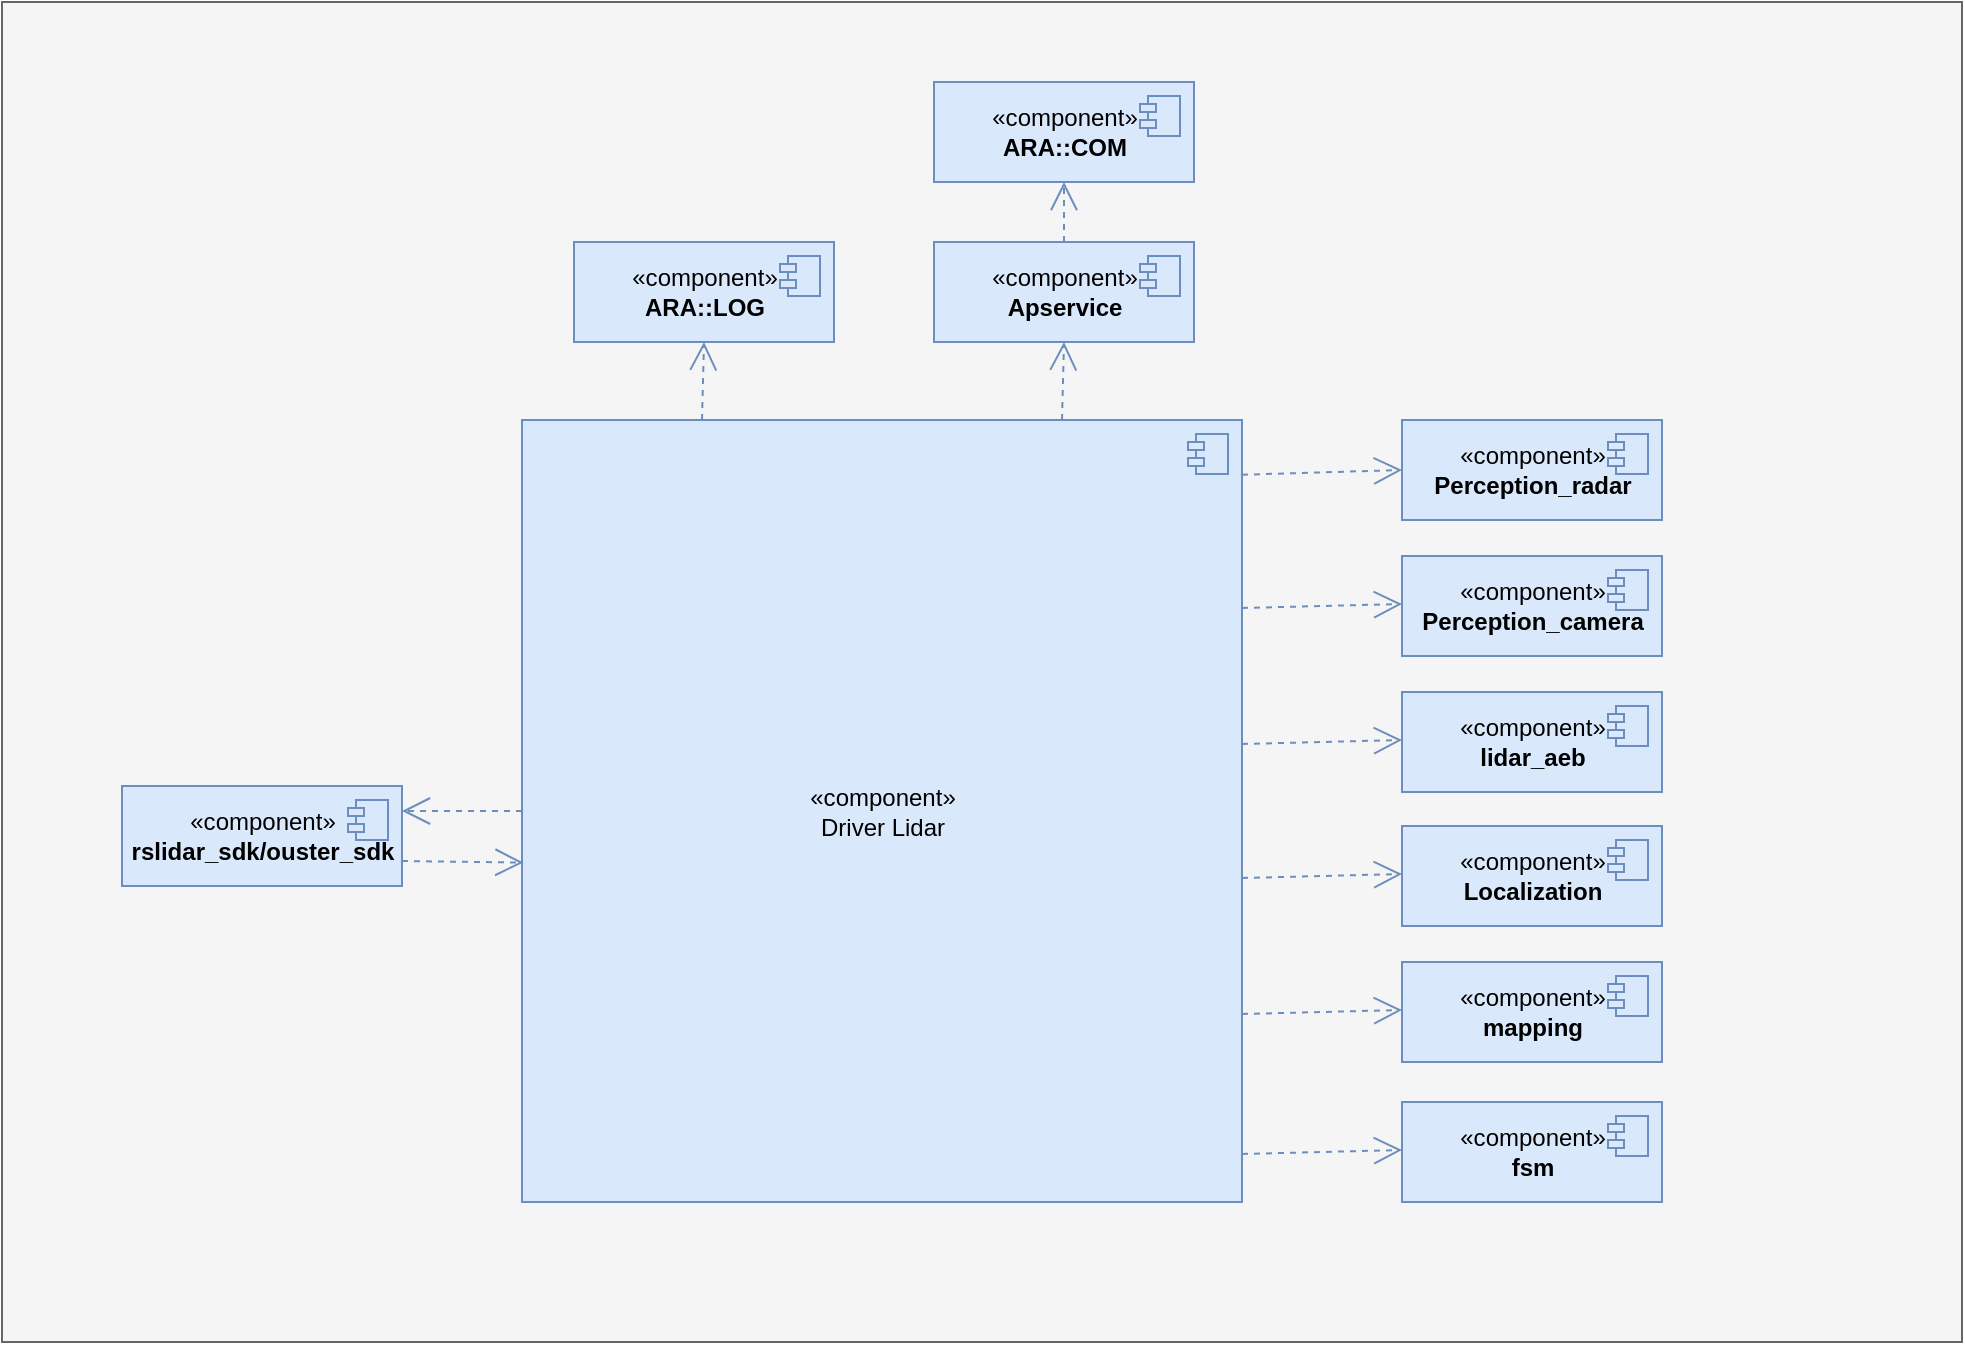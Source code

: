 <mxfile version="21.5.0" type="github">
  <diagram name="第 1 页" id="PbC_2C6NFUbbkN98WZid">
    <mxGraphModel dx="1050" dy="580" grid="1" gridSize="10" guides="1" tooltips="1" connect="1" arrows="1" fold="1" page="1" pageScale="1" pageWidth="1920" pageHeight="1200" math="0" shadow="0">
      <root>
        <mxCell id="0" />
        <mxCell id="1" parent="0" />
        <mxCell id="U0jA1PSBCxF5mqMECEca-1" value="" style="html=1;fillColor=#f5f5f5;fontColor=#333333;strokeColor=#666666;" vertex="1" parent="1">
          <mxGeometry x="220" y="50" width="980" height="670" as="geometry" />
        </mxCell>
        <mxCell id="U0jA1PSBCxF5mqMECEca-2" value="«c&lt;span&gt;omponent&lt;/span&gt;»&lt;br&gt;Driver Lidar" style="html=1;dropTarget=0;fontStyle=0;fillColor=#dae8fc;strokeColor=#6c8ebf;" vertex="1" parent="1">
          <mxGeometry x="480" y="259" width="360" height="391" as="geometry" />
        </mxCell>
        <mxCell id="U0jA1PSBCxF5mqMECEca-3" value="" style="shape=module;jettyWidth=8;jettyHeight=4;fillColor=#dae8fc;strokeColor=#6c8ebf;" vertex="1" parent="U0jA1PSBCxF5mqMECEca-2">
          <mxGeometry x="1" width="20" height="20" relative="1" as="geometry">
            <mxPoint x="-27" y="7" as="offset" />
          </mxGeometry>
        </mxCell>
        <mxCell id="U0jA1PSBCxF5mqMECEca-4" value="«c&lt;span&gt;omponent&lt;/span&gt;»&lt;br&gt;&lt;b&gt;ARA::LOG&lt;/b&gt;" style="html=1;dropTarget=0;fontStyle=0;fillColor=#dae8fc;strokeColor=#6c8ebf;align=center;" vertex="1" parent="1">
          <mxGeometry x="506" y="170" width="130" height="50" as="geometry" />
        </mxCell>
        <mxCell id="U0jA1PSBCxF5mqMECEca-5" value="" style="shape=module;jettyWidth=8;jettyHeight=4;fillColor=#dae8fc;strokeColor=#6c8ebf;" vertex="1" parent="U0jA1PSBCxF5mqMECEca-4">
          <mxGeometry x="1" width="20" height="20" relative="1" as="geometry">
            <mxPoint x="-27" y="7" as="offset" />
          </mxGeometry>
        </mxCell>
        <mxCell id="U0jA1PSBCxF5mqMECEca-6" value="«c&lt;span&gt;omponent&lt;/span&gt;»&lt;br&gt;&lt;b&gt;Apservice&lt;/b&gt;" style="html=1;dropTarget=0;fontStyle=0;fillColor=#dae8fc;strokeColor=#6c8ebf;align=center;" vertex="1" parent="1">
          <mxGeometry x="686" y="170" width="130" height="50" as="geometry" />
        </mxCell>
        <mxCell id="U0jA1PSBCxF5mqMECEca-7" value="" style="shape=module;jettyWidth=8;jettyHeight=4;fillColor=#dae8fc;strokeColor=#6c8ebf;" vertex="1" parent="U0jA1PSBCxF5mqMECEca-6">
          <mxGeometry x="1" width="20" height="20" relative="1" as="geometry">
            <mxPoint x="-27" y="7" as="offset" />
          </mxGeometry>
        </mxCell>
        <mxCell id="U0jA1PSBCxF5mqMECEca-8" value="" style="endArrow=open;endSize=12;dashed=1;html=1;rounded=0;entryX=0.5;entryY=1;entryDx=0;entryDy=0;exitX=0.75;exitY=0;exitDx=0;exitDy=0;fillColor=#dae8fc;strokeColor=#6c8ebf;" edge="1" parent="1" source="U0jA1PSBCxF5mqMECEca-2" target="U0jA1PSBCxF5mqMECEca-6">
          <mxGeometry width="160" relative="1" as="geometry">
            <mxPoint x="698" y="170" as="sourcePoint" />
            <mxPoint x="705" y="230" as="targetPoint" />
          </mxGeometry>
        </mxCell>
        <mxCell id="U0jA1PSBCxF5mqMECEca-9" value="" style="endArrow=open;endSize=12;dashed=1;html=1;rounded=0;entryX=0.5;entryY=1;entryDx=0;entryDy=0;exitX=0.25;exitY=0;exitDx=0;exitDy=0;fillColor=#dae8fc;strokeColor=#6c8ebf;" edge="1" parent="1" source="U0jA1PSBCxF5mqMECEca-2" target="U0jA1PSBCxF5mqMECEca-4">
          <mxGeometry width="160" relative="1" as="geometry">
            <mxPoint x="706.16" y="284.68" as="sourcePoint" />
            <mxPoint x="705" y="230" as="targetPoint" />
          </mxGeometry>
        </mxCell>
        <mxCell id="U0jA1PSBCxF5mqMECEca-10" value="«c&lt;span&gt;omponent&lt;/span&gt;»&lt;br&gt;&lt;b&gt;rslidar_sdk/ouster_sdk&lt;/b&gt;" style="html=1;dropTarget=0;fontStyle=0;fillColor=#dae8fc;strokeColor=#6c8ebf;align=center;" vertex="1" parent="1">
          <mxGeometry x="280" y="442" width="140" height="50" as="geometry" />
        </mxCell>
        <mxCell id="U0jA1PSBCxF5mqMECEca-11" value="" style="shape=module;jettyWidth=8;jettyHeight=4;fillColor=#dae8fc;strokeColor=#6c8ebf;" vertex="1" parent="U0jA1PSBCxF5mqMECEca-10">
          <mxGeometry x="1" width="20" height="20" relative="1" as="geometry">
            <mxPoint x="-27" y="7" as="offset" />
          </mxGeometry>
        </mxCell>
        <mxCell id="U0jA1PSBCxF5mqMECEca-12" value="" style="endArrow=open;endSize=12;dashed=1;html=1;rounded=0;entryX=1;entryY=0.25;entryDx=0;entryDy=0;exitX=0;exitY=0.5;exitDx=0;exitDy=0;fillColor=#dae8fc;strokeColor=#6c8ebf;" edge="1" parent="1" target="U0jA1PSBCxF5mqMECEca-10" source="U0jA1PSBCxF5mqMECEca-2">
          <mxGeometry width="160" relative="1" as="geometry">
            <mxPoint x="479.13" y="271.32" as="sourcePoint" />
            <mxPoint x="563" y="178" as="targetPoint" />
          </mxGeometry>
        </mxCell>
        <mxCell id="U0jA1PSBCxF5mqMECEca-13" value="" style="endArrow=open;endSize=12;dashed=1;html=1;rounded=0;exitX=1;exitY=0.75;exitDx=0;exitDy=0;fillColor=#dae8fc;strokeColor=#6c8ebf;entryX=0.002;entryY=0.566;entryDx=0;entryDy=0;entryPerimeter=0;" edge="1" parent="1" source="U0jA1PSBCxF5mqMECEca-10" target="U0jA1PSBCxF5mqMECEca-2">
          <mxGeometry width="160" relative="1" as="geometry">
            <mxPoint x="489.13" y="281.32" as="sourcePoint" />
            <mxPoint x="479.13" y="295.32" as="targetPoint" />
          </mxGeometry>
        </mxCell>
        <mxCell id="U0jA1PSBCxF5mqMECEca-18" value="«c&lt;span&gt;omponent&lt;/span&gt;»&lt;br&gt;&lt;b style=&quot;border-color: var(--border-color);&quot;&gt;Perception_radar&lt;/b&gt;" style="html=1;dropTarget=0;fontStyle=0;fillColor=#dae8fc;strokeColor=#6c8ebf;align=center;" vertex="1" parent="1">
          <mxGeometry x="920" y="259" width="130" height="50" as="geometry" />
        </mxCell>
        <mxCell id="U0jA1PSBCxF5mqMECEca-19" value="" style="shape=module;jettyWidth=8;jettyHeight=4;fillColor=#dae8fc;strokeColor=#6c8ebf;" vertex="1" parent="U0jA1PSBCxF5mqMECEca-18">
          <mxGeometry x="1" width="20" height="20" relative="1" as="geometry">
            <mxPoint x="-27" y="7" as="offset" />
          </mxGeometry>
        </mxCell>
        <mxCell id="U0jA1PSBCxF5mqMECEca-20" value="«c&lt;span&gt;omponent&lt;/span&gt;»&lt;br&gt;&lt;b&gt;Perception_camera&lt;/b&gt;" style="html=1;dropTarget=0;fontStyle=0;fillColor=#dae8fc;strokeColor=#6c8ebf;align=center;" vertex="1" parent="1">
          <mxGeometry x="920" y="327" width="130" height="50" as="geometry" />
        </mxCell>
        <mxCell id="U0jA1PSBCxF5mqMECEca-21" value="" style="shape=module;jettyWidth=8;jettyHeight=4;fillColor=#dae8fc;strokeColor=#6c8ebf;" vertex="1" parent="U0jA1PSBCxF5mqMECEca-20">
          <mxGeometry x="1" width="20" height="20" relative="1" as="geometry">
            <mxPoint x="-27" y="7" as="offset" />
          </mxGeometry>
        </mxCell>
        <mxCell id="U0jA1PSBCxF5mqMECEca-22" value="«c&lt;span&gt;omponent&lt;/span&gt;»&lt;br&gt;&lt;b&gt;lidar_aeb&lt;/b&gt;" style="html=1;dropTarget=0;fontStyle=0;fillColor=#dae8fc;strokeColor=#6c8ebf;align=center;" vertex="1" parent="1">
          <mxGeometry x="920" y="395" width="130" height="50" as="geometry" />
        </mxCell>
        <mxCell id="U0jA1PSBCxF5mqMECEca-23" value="" style="shape=module;jettyWidth=8;jettyHeight=4;fillColor=#dae8fc;strokeColor=#6c8ebf;" vertex="1" parent="U0jA1PSBCxF5mqMECEca-22">
          <mxGeometry x="1" width="20" height="20" relative="1" as="geometry">
            <mxPoint x="-27" y="7" as="offset" />
          </mxGeometry>
        </mxCell>
        <mxCell id="U0jA1PSBCxF5mqMECEca-37" value="«c&lt;span&gt;omponent&lt;/span&gt;»&lt;br&gt;&lt;b&gt;Localization&lt;/b&gt;" style="html=1;dropTarget=0;fontStyle=0;fillColor=#dae8fc;strokeColor=#6c8ebf;align=center;" vertex="1" parent="1">
          <mxGeometry x="920" y="462" width="130" height="50" as="geometry" />
        </mxCell>
        <mxCell id="U0jA1PSBCxF5mqMECEca-38" value="" style="shape=module;jettyWidth=8;jettyHeight=4;fillColor=#dae8fc;strokeColor=#6c8ebf;" vertex="1" parent="U0jA1PSBCxF5mqMECEca-37">
          <mxGeometry x="1" width="20" height="20" relative="1" as="geometry">
            <mxPoint x="-27" y="7" as="offset" />
          </mxGeometry>
        </mxCell>
        <mxCell id="U0jA1PSBCxF5mqMECEca-41" value="«c&lt;span&gt;omponent&lt;/span&gt;»&lt;br&gt;&lt;b&gt;mapping&lt;/b&gt;" style="html=1;dropTarget=0;fontStyle=0;fillColor=#dae8fc;strokeColor=#6c8ebf;align=center;" vertex="1" parent="1">
          <mxGeometry x="920" y="530" width="130" height="50" as="geometry" />
        </mxCell>
        <mxCell id="U0jA1PSBCxF5mqMECEca-42" value="" style="shape=module;jettyWidth=8;jettyHeight=4;fillColor=#dae8fc;strokeColor=#6c8ebf;" vertex="1" parent="U0jA1PSBCxF5mqMECEca-41">
          <mxGeometry x="1" width="20" height="20" relative="1" as="geometry">
            <mxPoint x="-27" y="7" as="offset" />
          </mxGeometry>
        </mxCell>
        <mxCell id="U0jA1PSBCxF5mqMECEca-50" value="«c&lt;span&gt;omponent&lt;/span&gt;»&lt;br&gt;&lt;b&gt;ARA::COM&lt;/b&gt;" style="html=1;dropTarget=0;fontStyle=0;fillColor=#dae8fc;strokeColor=#6c8ebf;align=center;" vertex="1" parent="1">
          <mxGeometry x="686" y="90" width="130" height="50" as="geometry" />
        </mxCell>
        <mxCell id="U0jA1PSBCxF5mqMECEca-51" value="" style="shape=module;jettyWidth=8;jettyHeight=4;fillColor=#dae8fc;strokeColor=#6c8ebf;" vertex="1" parent="U0jA1PSBCxF5mqMECEca-50">
          <mxGeometry x="1" width="20" height="20" relative="1" as="geometry">
            <mxPoint x="-27" y="7" as="offset" />
          </mxGeometry>
        </mxCell>
        <mxCell id="U0jA1PSBCxF5mqMECEca-52" value="" style="endArrow=open;endSize=12;dashed=1;html=1;rounded=0;entryX=0.5;entryY=1;entryDx=0;entryDy=0;fillColor=#dae8fc;strokeColor=#6c8ebf;" edge="1" parent="1" source="U0jA1PSBCxF5mqMECEca-6" target="U0jA1PSBCxF5mqMECEca-50">
          <mxGeometry width="160" relative="1" as="geometry">
            <mxPoint x="760" y="269" as="sourcePoint" />
            <mxPoint x="761" y="230" as="targetPoint" />
          </mxGeometry>
        </mxCell>
        <mxCell id="U0jA1PSBCxF5mqMECEca-53" value="«c&lt;span&gt;omponent&lt;/span&gt;»&lt;br&gt;&lt;b&gt;fsm&lt;/b&gt;" style="html=1;dropTarget=0;fontStyle=0;fillColor=#dae8fc;strokeColor=#6c8ebf;align=center;" vertex="1" parent="1">
          <mxGeometry x="920" y="600" width="130" height="50" as="geometry" />
        </mxCell>
        <mxCell id="U0jA1PSBCxF5mqMECEca-54" value="" style="shape=module;jettyWidth=8;jettyHeight=4;fillColor=#dae8fc;strokeColor=#6c8ebf;" vertex="1" parent="U0jA1PSBCxF5mqMECEca-53">
          <mxGeometry x="1" width="20" height="20" relative="1" as="geometry">
            <mxPoint x="-27" y="7" as="offset" />
          </mxGeometry>
        </mxCell>
        <mxCell id="U0jA1PSBCxF5mqMECEca-55" value="" style="endArrow=open;endSize=12;dashed=1;html=1;rounded=0;exitX=1;exitY=0.07;exitDx=0;exitDy=0;fillColor=#dae8fc;strokeColor=#6c8ebf;entryX=0;entryY=0.5;entryDx=0;entryDy=0;exitPerimeter=0;" edge="1" parent="1" source="U0jA1PSBCxF5mqMECEca-2" target="U0jA1PSBCxF5mqMECEca-18">
          <mxGeometry width="160" relative="1" as="geometry">
            <mxPoint x="430" y="490" as="sourcePoint" />
            <mxPoint x="491" y="490" as="targetPoint" />
          </mxGeometry>
        </mxCell>
        <mxCell id="U0jA1PSBCxF5mqMECEca-56" value="" style="endArrow=open;endSize=12;dashed=1;html=1;rounded=0;exitX=1;exitY=0.07;exitDx=0;exitDy=0;fillColor=#dae8fc;strokeColor=#6c8ebf;entryX=0;entryY=0.5;entryDx=0;entryDy=0;exitPerimeter=0;" edge="1" parent="1">
          <mxGeometry width="160" relative="1" as="geometry">
            <mxPoint x="840" y="353" as="sourcePoint" />
            <mxPoint x="920" y="351" as="targetPoint" />
          </mxGeometry>
        </mxCell>
        <mxCell id="U0jA1PSBCxF5mqMECEca-57" value="" style="endArrow=open;endSize=12;dashed=1;html=1;rounded=0;exitX=1;exitY=0.07;exitDx=0;exitDy=0;fillColor=#dae8fc;strokeColor=#6c8ebf;entryX=0;entryY=0.5;entryDx=0;entryDy=0;exitPerimeter=0;" edge="1" parent="1">
          <mxGeometry width="160" relative="1" as="geometry">
            <mxPoint x="840" y="421" as="sourcePoint" />
            <mxPoint x="920" y="419" as="targetPoint" />
          </mxGeometry>
        </mxCell>
        <mxCell id="U0jA1PSBCxF5mqMECEca-58" value="" style="endArrow=open;endSize=12;dashed=1;html=1;rounded=0;exitX=1;exitY=0.07;exitDx=0;exitDy=0;fillColor=#dae8fc;strokeColor=#6c8ebf;entryX=0;entryY=0.5;entryDx=0;entryDy=0;exitPerimeter=0;" edge="1" parent="1">
          <mxGeometry width="160" relative="1" as="geometry">
            <mxPoint x="840" y="488" as="sourcePoint" />
            <mxPoint x="920" y="486" as="targetPoint" />
          </mxGeometry>
        </mxCell>
        <mxCell id="U0jA1PSBCxF5mqMECEca-59" value="" style="endArrow=open;endSize=12;dashed=1;html=1;rounded=0;exitX=1;exitY=0.07;exitDx=0;exitDy=0;fillColor=#dae8fc;strokeColor=#6c8ebf;entryX=0;entryY=0.5;entryDx=0;entryDy=0;exitPerimeter=0;" edge="1" parent="1">
          <mxGeometry width="160" relative="1" as="geometry">
            <mxPoint x="840" y="556" as="sourcePoint" />
            <mxPoint x="920" y="554" as="targetPoint" />
          </mxGeometry>
        </mxCell>
        <mxCell id="U0jA1PSBCxF5mqMECEca-60" value="" style="endArrow=open;endSize=12;dashed=1;html=1;rounded=0;exitX=1;exitY=0.07;exitDx=0;exitDy=0;fillColor=#dae8fc;strokeColor=#6c8ebf;entryX=0;entryY=0.5;entryDx=0;entryDy=0;exitPerimeter=0;" edge="1" parent="1">
          <mxGeometry width="160" relative="1" as="geometry">
            <mxPoint x="840" y="626" as="sourcePoint" />
            <mxPoint x="920" y="624" as="targetPoint" />
          </mxGeometry>
        </mxCell>
      </root>
    </mxGraphModel>
  </diagram>
</mxfile>
